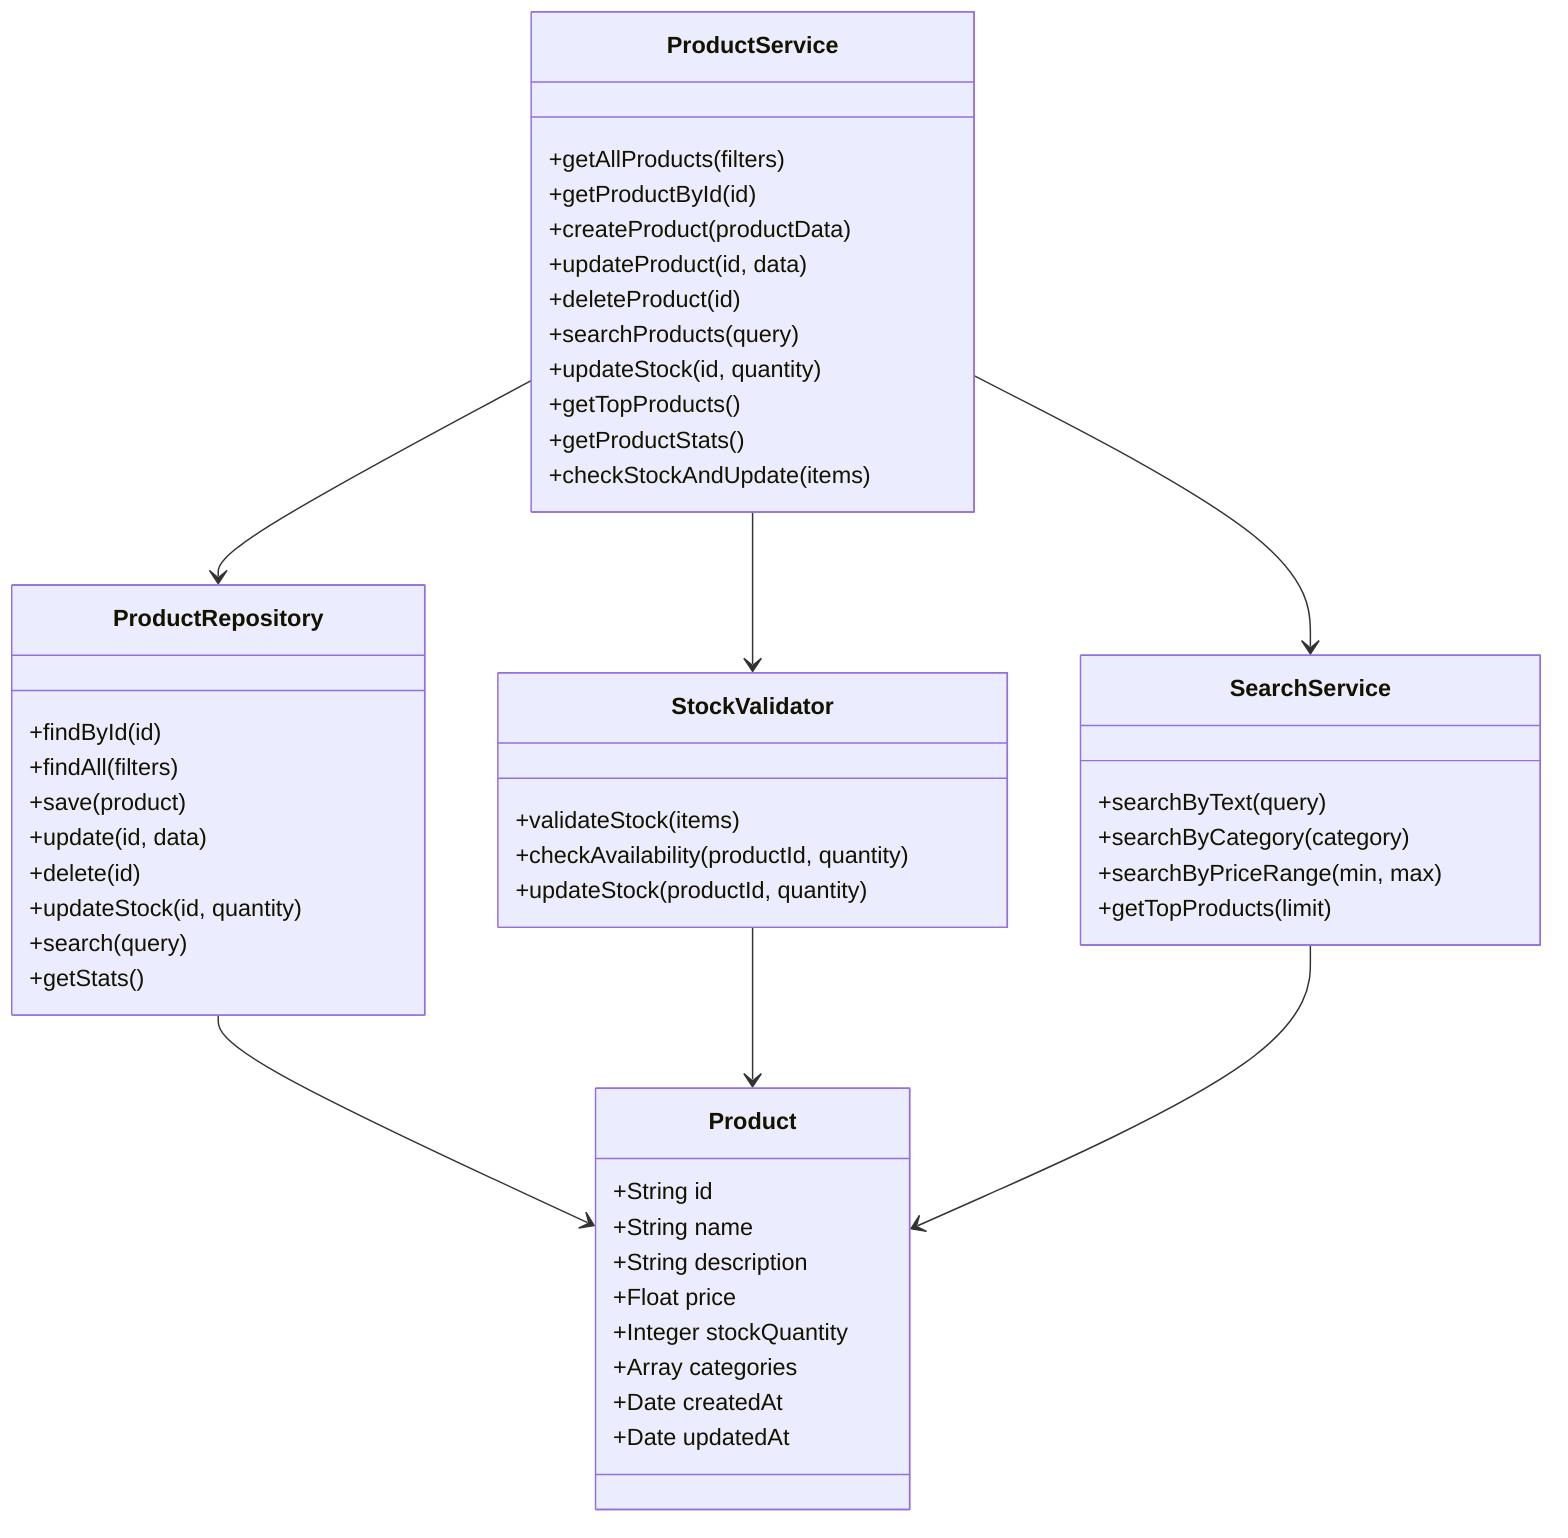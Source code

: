 classDiagram
    class ProductService {
        +getAllProducts(filters)
        +getProductById(id)
        +createProduct(productData)
        +updateProduct(id, data)
        +deleteProduct(id)
        +searchProducts(query)
        +updateStock(id, quantity)
        +getTopProducts()
        +getProductStats()
        +checkStockAndUpdate(items)
    }

    class Product {
        +String id
        +String name
        +String description
        +Float price
        +Integer stockQuantity
        +Array categories
        +Date createdAt
        +Date updatedAt
    }

    class ProductRepository {
        +findById(id)
        +findAll(filters)
        +save(product)
        +update(id, data)
        +delete(id)
        +updateStock(id, quantity)
        +search(query)
        +getStats()
    }

    class StockValidator {
        +validateStock(items)
        +checkAvailability(productId, quantity)
        +updateStock(productId, quantity)
    }

    class SearchService {
        +searchByText(query)
        +searchByCategory(category)
        +searchByPriceRange(min, max)
        +getTopProducts(limit)
    }

    ProductService --> ProductRepository
    ProductService --> StockValidator
    ProductService --> SearchService
    ProductRepository --> Product
    StockValidator --> Product
    SearchService --> Product
